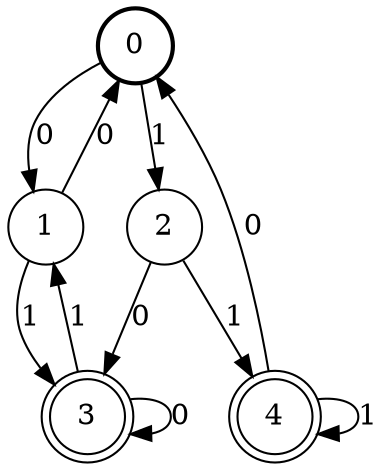 digraph Automat {
    node [shape = circle];
    0 [style = "bold"];
    0 -> 1 [label = "0"];
    0 -> 2 [label = "1"];
    1 -> 0 [label = "0"];
    1 -> 3 [label = "1"];
    2 -> 3 [label = "0"];
    2 -> 4 [label = "1"];
    3 [peripheries=2]
    3 -> 3 [label = "0"];
    3 -> 1 [label = "1"];
    4 [peripheries=2]
    4 -> 0 [label = "0"];
    4 -> 4 [label = "1"];
}
